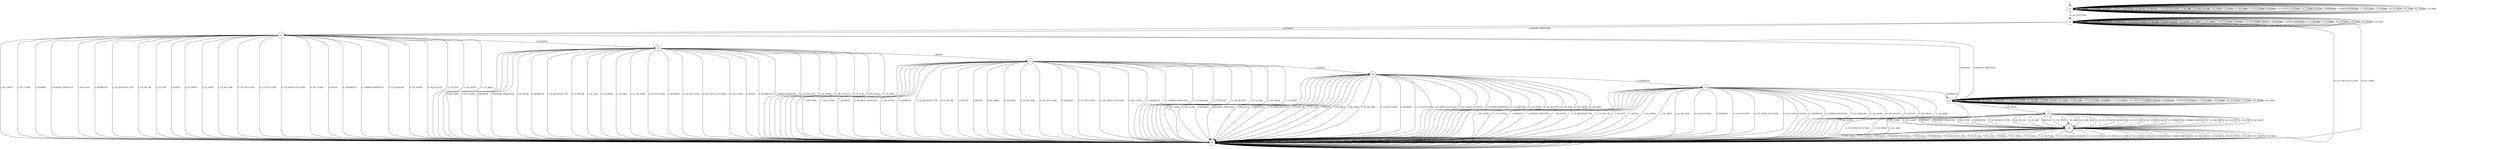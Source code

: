 digraph g {

	s0 [shape="circle" label="s0"];
	s1 [shape="circle" label="s1"];
	s2 [shape="circle" label="s2"];
	s3 [shape="circle" label="s3"];
	s4 [shape="circle" label="s4"];
	s5 [shape="circle" label="s5"];
	s6 [shape="circle" label="s6"];
	s7 [shape="circle" label="s7"];
	s8 [shape="circle" label="s8"];
	s9 [shape="circle" label="s9"];
	s10 [shape="doublecircle" label="s10"];
	s0 -> s0 [label="I_SR_CONN"];
	s0 -> s0 [label="I_CH_CLOSE"];
	s0 -> s0 [label="I_KEXINIT"];
	s0 -> s0 [label="I_KEXINIT_PROCEED"];
	s0 -> s0 [label="I_SR_AUTH"];
	s0 -> s0 [label="I_NEWKEYS"];
	s0 -> s0 [label="I_CH_REQUEST_PTY"];
	s0 -> s0 [label="I_UA_PK_OK"];
	s0 -> s0 [label="I_CH_EOF"];
	s0 -> s0 [label="I_KEX30"];
	s0 -> s0 [label="I_CH_OPEN"];
	s0 -> s0 [label="I_CH_DATA"];
	s0 -> s0 [label="I_UA_PK_NOK"];
	s0 -> s0 [label="O_CH_SUCCESS"];
	s0 -> s0 [label="O_KEXINIT"];
	s0 -> s1 [label="O_UA_SUCCESS"];
	s0 -> s0 [label="O_CH_OPEN_SUCCESS"];
	s0 -> s0 [label="O_NO_CONN"];
	s0 -> s0 [label="O_KEX31"];
	s0 -> s0 [label="O_NEWKEYS"];
	s0 -> s0 [label="O_UNIMPLEMENTED"];
	s0 -> s0 [label="O_UA_FAILURE"];
	s0 -> s0 [label="O_CH_NONE"];
	s0 -> s0 [label="O_SR_ACCEPT"];
	s0 -> s0 [label="O_CH_EOF"];
	s0 -> s0 [label="O_NO_RESP"];
	s0 -> s0 [label="O_CH_MAX"];
	s1 -> s1 [label="I_SR_CONN"];
	s1 -> s1 [label="I_CH_CLOSE"];
	s1 -> s2 [label="I_KEXINIT"];
	s1 -> s2 [label="I_KEXINIT_PROCEED"];
	s1 -> s1 [label="I_SR_AUTH"];
	s1 -> s1 [label="I_NEWKEYS"];
	s1 -> s1 [label="I_CH_REQUEST_PTY"];
	s1 -> s1 [label="I_UA_PK_OK"];
	s1 -> s1 [label="I_CH_EOF"];
	s1 -> s1 [label="I_KEX30"];
	s1 -> s1 [label="I_CH_OPEN"];
	s1 -> s1 [label="I_CH_DATA"];
	s1 -> s1 [label="I_UA_PK_NOK"];
	s1 -> s1 [label="O_CH_SUCCESS"];
	s1 -> s1 [label="O_KEXINIT"];
	s1 -> s1 [label="O_UA_SUCCESS"];
	s1 -> s3 [label="O_CH_OPEN_SUCCESS"];
	s1 -> s3 [label="O_NO_CONN"];
	s1 -> s1 [label="O_KEX31"];
	s1 -> s1 [label="O_NEWKEYS"];
	s1 -> s1 [label="O_UNIMPLEMENTED"];
	s1 -> s1 [label="O_UA_FAILURE"];
	s1 -> s1 [label="O_CH_NONE"];
	s1 -> s1 [label="O_SR_ACCEPT"];
	s1 -> s1 [label="O_CH_EOF"];
	s1 -> s1 [label="O_NO_RESP"];
	s1 -> s1 [label="O_CH_MAX"];
	s2 -> s3 [label="I_SR_CONN"];
	s2 -> s3 [label="I_CH_CLOSE"];
	s2 -> s3 [label="I_KEXINIT"];
	s2 -> s3 [label="I_KEXINIT_PROCEED"];
	s2 -> s3 [label="I_SR_AUTH"];
	s2 -> s3 [label="I_NEWKEYS"];
	s2 -> s3 [label="I_CH_REQUEST_PTY"];
	s2 -> s3 [label="I_UA_PK_OK"];
	s2 -> s3 [label="I_CH_EOF"];
	s2 -> s3 [label="I_KEX30"];
	s2 -> s3 [label="I_CH_OPEN"];
	s2 -> s3 [label="I_CH_DATA"];
	s2 -> s3 [label="I_UA_PK_NOK"];
	s2 -> s3 [label="O_CH_SUCCESS"];
	s2 -> s4 [label="O_KEXINIT"];
	s2 -> s3 [label="O_UA_SUCCESS"];
	s2 -> s3 [label="O_CH_OPEN_SUCCESS"];
	s2 -> s3 [label="O_NO_CONN"];
	s2 -> s3 [label="O_KEX31"];
	s2 -> s3 [label="O_NEWKEYS"];
	s2 -> s3 [label="O_UNIMPLEMENTED"];
	s2 -> s3 [label="O_UA_FAILURE"];
	s2 -> s3 [label="O_CH_NONE"];
	s2 -> s3 [label="O_SR_ACCEPT"];
	s2 -> s3 [label="O_CH_EOF"];
	s2 -> s3 [label="O_NO_RESP"];
	s2 -> s3 [label="O_CH_MAX"];
	s3 -> s3 [label="I_SR_CONN"];
	s3 -> s3 [label="I_CH_CLOSE"];
	s3 -> s3 [label="I_KEXINIT"];
	s3 -> s3 [label="I_KEXINIT_PROCEED"];
	s3 -> s3 [label="I_SR_AUTH"];
	s3 -> s3 [label="I_NEWKEYS"];
	s3 -> s3 [label="I_CH_REQUEST_PTY"];
	s3 -> s3 [label="I_UA_PK_OK"];
	s3 -> s3 [label="I_CH_EOF"];
	s3 -> s3 [label="I_KEX30"];
	s3 -> s3 [label="I_CH_OPEN"];
	s3 -> s3 [label="I_CH_DATA"];
	s3 -> s3 [label="I_UA_PK_NOK"];
	s3 -> s3 [label="O_CH_SUCCESS"];
	s3 -> s3 [label="O_KEXINIT"];
	s3 -> s3 [label="O_UA_SUCCESS"];
	s3 -> s3 [label="O_CH_OPEN_SUCCESS"];
	s3 -> s3 [label="O_NO_CONN"];
	s3 -> s3 [label="O_KEX31"];
	s3 -> s3 [label="O_NEWKEYS"];
	s3 -> s3 [label="O_UNIMPLEMENTED"];
	s3 -> s3 [label="O_UA_FAILURE"];
	s3 -> s3 [label="O_CH_NONE"];
	s3 -> s3 [label="O_SR_ACCEPT"];
	s3 -> s3 [label="O_CH_EOF"];
	s3 -> s3 [label="O_NO_RESP"];
	s3 -> s3 [label="O_CH_MAX"];
	s4 -> s3 [label="I_SR_CONN"];
	s4 -> s3 [label="I_CH_CLOSE"];
	s4 -> s3 [label="I_KEXINIT"];
	s4 -> s3 [label="I_KEXINIT_PROCEED"];
	s4 -> s3 [label="I_SR_AUTH"];
	s4 -> s3 [label="I_NEWKEYS"];
	s4 -> s3 [label="I_CH_REQUEST_PTY"];
	s4 -> s3 [label="I_UA_PK_OK"];
	s4 -> s3 [label="I_CH_EOF"];
	s4 -> s5 [label="I_KEX30"];
	s4 -> s3 [label="I_CH_OPEN"];
	s4 -> s3 [label="I_CH_DATA"];
	s4 -> s3 [label="I_UA_PK_NOK"];
	s4 -> s3 [label="O_CH_SUCCESS"];
	s4 -> s3 [label="O_KEXINIT"];
	s4 -> s3 [label="O_UA_SUCCESS"];
	s4 -> s3 [label="O_CH_OPEN_SUCCESS"];
	s4 -> s3 [label="O_NO_CONN"];
	s4 -> s3 [label="O_KEX31"];
	s4 -> s3 [label="O_NEWKEYS"];
	s4 -> s3 [label="O_UNIMPLEMENTED"];
	s4 -> s3 [label="O_UA_FAILURE"];
	s4 -> s3 [label="O_CH_NONE"];
	s4 -> s3 [label="O_SR_ACCEPT"];
	s4 -> s3 [label="O_CH_EOF"];
	s4 -> s3 [label="O_NO_RESP"];
	s4 -> s3 [label="O_CH_MAX"];
	s5 -> s3 [label="I_SR_CONN"];
	s5 -> s3 [label="I_CH_CLOSE"];
	s5 -> s3 [label="I_KEXINIT"];
	s5 -> s3 [label="I_KEXINIT_PROCEED"];
	s5 -> s3 [label="I_SR_AUTH"];
	s5 -> s3 [label="I_NEWKEYS"];
	s5 -> s3 [label="I_CH_REQUEST_PTY"];
	s5 -> s3 [label="I_UA_PK_OK"];
	s5 -> s3 [label="I_CH_EOF"];
	s5 -> s3 [label="I_KEX30"];
	s5 -> s3 [label="I_CH_OPEN"];
	s5 -> s3 [label="I_CH_DATA"];
	s5 -> s3 [label="I_UA_PK_NOK"];
	s5 -> s3 [label="O_CH_SUCCESS"];
	s5 -> s3 [label="O_KEXINIT"];
	s5 -> s3 [label="O_UA_SUCCESS"];
	s5 -> s3 [label="O_CH_OPEN_SUCCESS"];
	s5 -> s3 [label="O_NO_CONN"];
	s5 -> s6 [label="O_KEX31"];
	s5 -> s3 [label="O_NEWKEYS"];
	s5 -> s3 [label="O_UNIMPLEMENTED"];
	s5 -> s3 [label="O_UA_FAILURE"];
	s5 -> s3 [label="O_CH_NONE"];
	s5 -> s3 [label="O_SR_ACCEPT"];
	s5 -> s3 [label="O_CH_EOF"];
	s5 -> s3 [label="O_NO_RESP"];
	s5 -> s3 [label="O_CH_MAX"];
	s6 -> s3 [label="I_SR_CONN"];
	s6 -> s3 [label="I_CH_CLOSE"];
	s6 -> s3 [label="I_KEXINIT"];
	s6 -> s3 [label="I_KEXINIT_PROCEED"];
	s6 -> s3 [label="I_SR_AUTH"];
	s6 -> s3 [label="I_NEWKEYS"];
	s6 -> s3 [label="I_CH_REQUEST_PTY"];
	s6 -> s3 [label="I_UA_PK_OK"];
	s6 -> s3 [label="I_CH_EOF"];
	s6 -> s3 [label="I_KEX30"];
	s6 -> s3 [label="I_CH_OPEN"];
	s6 -> s3 [label="I_CH_DATA"];
	s6 -> s3 [label="I_UA_PK_NOK"];
	s6 -> s3 [label="O_CH_SUCCESS"];
	s6 -> s3 [label="O_KEXINIT"];
	s6 -> s3 [label="O_UA_SUCCESS"];
	s6 -> s3 [label="O_CH_OPEN_SUCCESS"];
	s6 -> s3 [label="O_NO_CONN"];
	s6 -> s3 [label="O_KEX31"];
	s6 -> s7 [label="O_NEWKEYS"];
	s6 -> s3 [label="O_UNIMPLEMENTED"];
	s6 -> s3 [label="O_UA_FAILURE"];
	s6 -> s3 [label="O_CH_NONE"];
	s6 -> s3 [label="O_SR_ACCEPT"];
	s6 -> s3 [label="O_CH_EOF"];
	s6 -> s3 [label="O_NO_RESP"];
	s6 -> s3 [label="O_CH_MAX"];
	s7 -> s3 [label="I_SR_CONN"];
	s7 -> s3 [label="I_CH_CLOSE"];
	s7 -> s3 [label="I_KEXINIT"];
	s7 -> s3 [label="I_KEXINIT_PROCEED"];
	s7 -> s3 [label="I_SR_AUTH"];
	s7 -> s8 [label="I_NEWKEYS"];
	s7 -> s3 [label="I_CH_REQUEST_PTY"];
	s7 -> s3 [label="I_UA_PK_OK"];
	s7 -> s3 [label="I_CH_EOF"];
	s7 -> s3 [label="I_KEX30"];
	s7 -> s3 [label="I_CH_OPEN"];
	s7 -> s3 [label="I_CH_DATA"];
	s7 -> s3 [label="I_UA_PK_NOK"];
	s7 -> s3 [label="O_CH_SUCCESS"];
	s7 -> s3 [label="O_KEXINIT"];
	s7 -> s3 [label="O_UA_SUCCESS"];
	s7 -> s3 [label="O_CH_OPEN_SUCCESS"];
	s7 -> s3 [label="O_NO_CONN"];
	s7 -> s3 [label="O_KEX31"];
	s7 -> s3 [label="O_NEWKEYS"];
	s7 -> s3 [label="O_UNIMPLEMENTED"];
	s7 -> s3 [label="O_UA_FAILURE"];
	s7 -> s3 [label="O_CH_NONE"];
	s7 -> s3 [label="O_SR_ACCEPT"];
	s7 -> s3 [label="O_CH_EOF"];
	s7 -> s3 [label="O_NO_RESP"];
	s7 -> s3 [label="O_CH_MAX"];
	s8 -> s8 [label="I_SR_CONN"];
	s8 -> s8 [label="I_CH_CLOSE"];
	s8 -> s2 [label="I_KEXINIT"];
	s8 -> s2 [label="I_KEXINIT_PROCEED"];
	s8 -> s8 [label="I_SR_AUTH"];
	s8 -> s8 [label="I_NEWKEYS"];
	s8 -> s8 [label="I_CH_REQUEST_PTY"];
	s8 -> s8 [label="I_UA_PK_OK"];
	s8 -> s8 [label="I_CH_EOF"];
	s8 -> s8 [label="I_KEX30"];
	s8 -> s9 [label="I_CH_OPEN"];
	s8 -> s8 [label="I_CH_DATA"];
	s8 -> s8 [label="I_UA_PK_NOK"];
	s8 -> s8 [label="O_CH_SUCCESS"];
	s8 -> s8 [label="O_KEXINIT"];
	s8 -> s8 [label="O_UA_SUCCESS"];
	s8 -> s8 [label="O_CH_OPEN_SUCCESS"];
	s8 -> s3 [label="O_NO_CONN"];
	s8 -> s8 [label="O_KEX31"];
	s8 -> s8 [label="O_NEWKEYS"];
	s8 -> s8 [label="O_UNIMPLEMENTED"];
	s8 -> s8 [label="O_UA_FAILURE"];
	s8 -> s8 [label="O_CH_NONE"];
	s8 -> s8 [label="O_SR_ACCEPT"];
	s8 -> s8 [label="O_CH_EOF"];
	s8 -> s8 [label="O_NO_RESP"];
	s8 -> s8 [label="O_CH_MAX"];
	s9 -> s10 [label="I_SR_CONN"];
	s9 -> s10 [label="I_CH_CLOSE"];
	s9 -> s10 [label="I_KEXINIT"];
	s9 -> s10 [label="I_KEXINIT_PROCEED"];
	s9 -> s10 [label="I_SR_AUTH"];
	s9 -> s10 [label="I_NEWKEYS"];
	s9 -> s10 [label="I_CH_REQUEST_PTY"];
	s9 -> s10 [label="I_UA_PK_OK"];
	s9 -> s10 [label="I_CH_EOF"];
	s9 -> s10 [label="I_KEX30"];
	s9 -> s10 [label="I_CH_OPEN"];
	s9 -> s10 [label="I_CH_DATA"];
	s9 -> s10 [label="I_UA_PK_NOK"];
	s9 -> s10 [label="O_CH_SUCCESS"];
	s9 -> s10 [label="O_KEXINIT"];
	s9 -> s10 [label="O_UA_SUCCESS"];
	s9 -> s3 [label="O_CH_OPEN_SUCCESS"];
	s9 -> s10 [label="O_NO_CONN"];
	s9 -> s10 [label="O_KEX31"];
	s9 -> s10 [label="O_NEWKEYS"];
	s9 -> s10 [label="O_UNIMPLEMENTED"];
	s9 -> s10 [label="O_UA_FAILURE"];
	s9 -> s3 [label="O_CH_NONE"];
	s9 -> s10 [label="O_SR_ACCEPT"];
	s9 -> s10 [label="O_CH_EOF"];
	s9 -> s10 [label="O_NO_RESP"];
	s9 -> s3 [label="O_CH_MAX"];
	s10 -> s3 [label="I_SR_CONN"];
	s10 -> s3 [label="I_CH_CLOSE"];
	s10 -> s3 [label="I_KEXINIT"];
	s10 -> s3 [label="I_KEXINIT_PROCEED"];
	s10 -> s3 [label="I_SR_AUTH"];
	s10 -> s3 [label="I_NEWKEYS"];
	s10 -> s3 [label="I_CH_REQUEST_PTY"];
	s10 -> s3 [label="I_UA_PK_OK"];
	s10 -> s3 [label="I_CH_EOF"];
	s10 -> s3 [label="I_KEX30"];
	s10 -> s3 [label="I_CH_OPEN"];
	s10 -> s3 [label="I_CH_DATA"];
	s10 -> s3 [label="I_UA_PK_NOK"];
	s10 -> s3 [label="O_CH_SUCCESS"];
	s10 -> s3 [label="O_KEXINIT"];
	s10 -> s3 [label="O_UA_SUCCESS"];
	s10 -> s3 [label="O_CH_OPEN_SUCCESS"];
	s10 -> s3 [label="O_NO_CONN"];
	s10 -> s3 [label="O_KEX31"];
	s10 -> s3 [label="O_NEWKEYS"];
	s10 -> s3 [label="O_UNIMPLEMENTED"];
	s10 -> s3 [label="O_UA_FAILURE"];
	s10 -> s3 [label="O_CH_NONE"];
	s10 -> s3 [label="O_SR_ACCEPT"];
	s10 -> s3 [label="O_CH_EOF"];
	s10 -> s3 [label="O_NO_RESP"];
	s10 -> s3 [label="O_CH_MAX"];

__start0 [label="" shape="none" width="0" height="0"];
__start0 -> s0;

}
